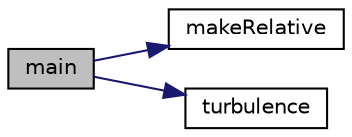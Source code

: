 digraph "main"
{
 // LATEX_PDF_SIZE
  edge [fontname="Helvetica",fontsize="10",labelfontname="Helvetica",labelfontsize="10"];
  node [fontname="Helvetica",fontsize="10",shape=record];
  rankdir="LR";
  Node1 [label="main",height=0.2,width=0.4,color="black", fillcolor="grey75", style="filled", fontcolor="black",tooltip=" "];
  Node1 -> Node2 [color="midnightblue",fontsize="10",style="solid",fontname="Helvetica"];
  Node2 [label="makeRelative",height=0.2,width=0.4,color="black", fillcolor="white", style="filled",URL="$pEqn_8H.html#a23f3f4fc9a5a416491cfab1d403fdafa",tooltip=" "];
  Node1 -> Node3 [color="midnightblue",fontsize="10",style="solid",fontname="Helvetica"];
  Node3 [label="turbulence",height=0.2,width=0.4,color="black", fillcolor="white", style="filled",URL="$pimpleHFDIBFoam_2createFields_8H.html#ac3996773912305133178429838f51999",tooltip=" "];
}
